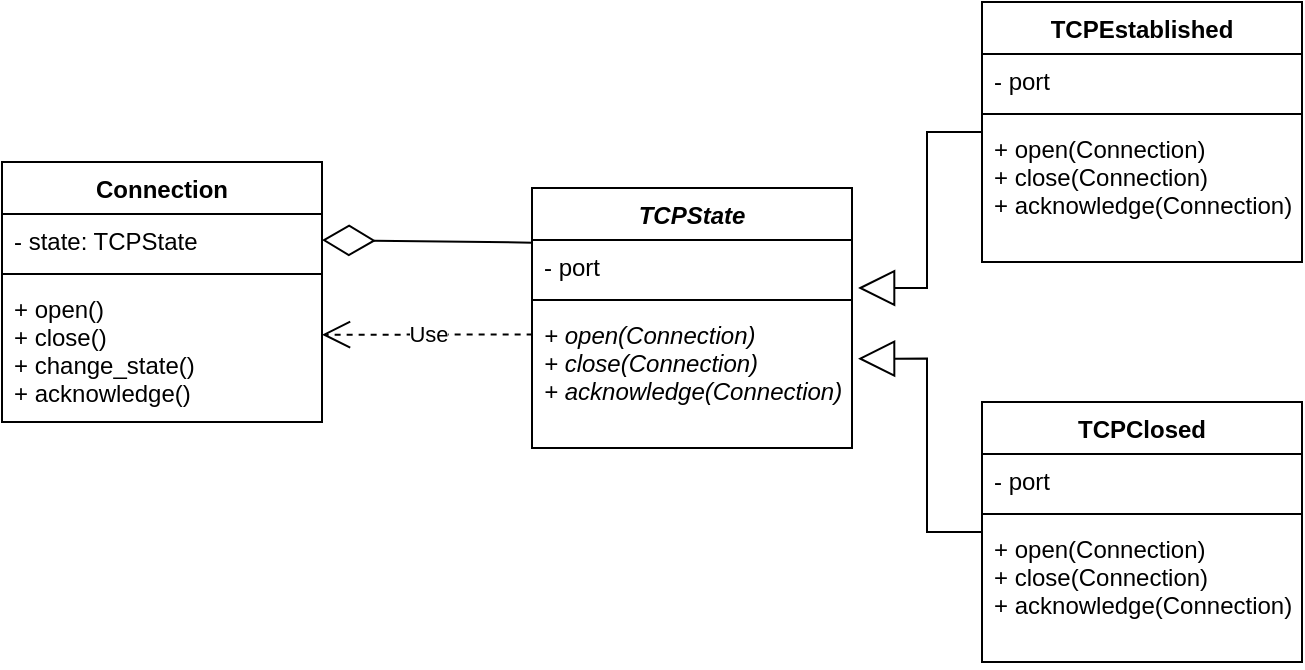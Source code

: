 <mxfile version="21.1.2" type="device">
  <diagram name="Page-1" id="OroENBTkaaBtJ5cv3Bok">
    <mxGraphModel dx="1221" dy="831" grid="1" gridSize="10" guides="1" tooltips="1" connect="1" arrows="1" fold="1" page="1" pageScale="1" pageWidth="850" pageHeight="1100" math="0" shadow="0">
      <root>
        <mxCell id="0" />
        <mxCell id="1" parent="0" />
        <mxCell id="RFIePv1lppIgH8Q_lE0S-1" value="Connection" style="swimlane;fontStyle=1;align=center;verticalAlign=top;childLayout=stackLayout;horizontal=1;startSize=26;horizontalStack=0;resizeParent=1;resizeParentMax=0;resizeLast=0;collapsible=1;marginBottom=0;" parent="1" vertex="1">
          <mxGeometry x="80" y="160" width="160" height="130" as="geometry" />
        </mxCell>
        <mxCell id="RFIePv1lppIgH8Q_lE0S-2" value="- state: TCPState" style="text;strokeColor=none;fillColor=none;align=left;verticalAlign=top;spacingLeft=4;spacingRight=4;overflow=hidden;rotatable=0;points=[[0,0.5],[1,0.5]];portConstraint=eastwest;" parent="RFIePv1lppIgH8Q_lE0S-1" vertex="1">
          <mxGeometry y="26" width="160" height="26" as="geometry" />
        </mxCell>
        <mxCell id="RFIePv1lppIgH8Q_lE0S-3" value="" style="line;strokeWidth=1;fillColor=none;align=left;verticalAlign=middle;spacingTop=-1;spacingLeft=3;spacingRight=3;rotatable=0;labelPosition=right;points=[];portConstraint=eastwest;strokeColor=inherit;" parent="RFIePv1lppIgH8Q_lE0S-1" vertex="1">
          <mxGeometry y="52" width="160" height="8" as="geometry" />
        </mxCell>
        <mxCell id="RFIePv1lppIgH8Q_lE0S-4" value="+ open()&#xa;+ close()&#xa;+ change_state()&#xa;+ acknowledge()" style="text;strokeColor=none;fillColor=none;align=left;verticalAlign=top;spacingLeft=4;spacingRight=4;overflow=hidden;rotatable=0;points=[[0,0.5],[1,0.5]];portConstraint=eastwest;" parent="RFIePv1lppIgH8Q_lE0S-1" vertex="1">
          <mxGeometry y="60" width="160" height="70" as="geometry" />
        </mxCell>
        <mxCell id="RFIePv1lppIgH8Q_lE0S-5" value="TCPState" style="swimlane;fontStyle=3;align=center;verticalAlign=top;childLayout=stackLayout;horizontal=1;startSize=26;horizontalStack=0;resizeParent=1;resizeParentMax=0;resizeLast=0;collapsible=1;marginBottom=0;" parent="1" vertex="1">
          <mxGeometry x="345" y="173" width="160" height="130" as="geometry" />
        </mxCell>
        <mxCell id="RFIePv1lppIgH8Q_lE0S-6" value="- port" style="text;strokeColor=none;fillColor=none;align=left;verticalAlign=top;spacingLeft=4;spacingRight=4;overflow=hidden;rotatable=0;points=[[0,0.5],[1,0.5]];portConstraint=eastwest;fontStyle=0" parent="RFIePv1lppIgH8Q_lE0S-5" vertex="1">
          <mxGeometry y="26" width="160" height="26" as="geometry" />
        </mxCell>
        <mxCell id="RFIePv1lppIgH8Q_lE0S-7" value="" style="line;strokeWidth=1;fillColor=none;align=left;verticalAlign=middle;spacingTop=-1;spacingLeft=3;spacingRight=3;rotatable=0;labelPosition=right;points=[];portConstraint=eastwest;strokeColor=inherit;" parent="RFIePv1lppIgH8Q_lE0S-5" vertex="1">
          <mxGeometry y="52" width="160" height="8" as="geometry" />
        </mxCell>
        <mxCell id="RFIePv1lppIgH8Q_lE0S-8" value="+ open(Connection)&#xa;+ close(Connection)&#xa;+ acknowledge(Connection)" style="text;strokeColor=none;fillColor=none;align=left;verticalAlign=top;spacingLeft=4;spacingRight=4;overflow=hidden;rotatable=0;points=[[0,0.5],[1,0.5]];portConstraint=eastwest;fontStyle=2" parent="RFIePv1lppIgH8Q_lE0S-5" vertex="1">
          <mxGeometry y="60" width="160" height="70" as="geometry" />
        </mxCell>
        <mxCell id="RFIePv1lppIgH8Q_lE0S-17" style="edgeStyle=orthogonalEdgeStyle;rounded=0;orthogonalLoop=1;jettySize=auto;html=1;entryX=1.019;entryY=0.923;entryDx=0;entryDy=0;entryPerimeter=0;endArrow=block;endFill=0;endSize=16;" parent="1" source="RFIePv1lppIgH8Q_lE0S-9" target="RFIePv1lppIgH8Q_lE0S-6" edge="1">
          <mxGeometry relative="1" as="geometry" />
        </mxCell>
        <mxCell id="RFIePv1lppIgH8Q_lE0S-9" value="TCPEstablished" style="swimlane;fontStyle=1;align=center;verticalAlign=top;childLayout=stackLayout;horizontal=1;startSize=26;horizontalStack=0;resizeParent=1;resizeParentMax=0;resizeLast=0;collapsible=1;marginBottom=0;" parent="1" vertex="1">
          <mxGeometry x="570" y="80" width="160" height="130" as="geometry" />
        </mxCell>
        <mxCell id="RFIePv1lppIgH8Q_lE0S-10" value="- port" style="text;strokeColor=none;fillColor=none;align=left;verticalAlign=top;spacingLeft=4;spacingRight=4;overflow=hidden;rotatable=0;points=[[0,0.5],[1,0.5]];portConstraint=eastwest;" parent="RFIePv1lppIgH8Q_lE0S-9" vertex="1">
          <mxGeometry y="26" width="160" height="26" as="geometry" />
        </mxCell>
        <mxCell id="RFIePv1lppIgH8Q_lE0S-11" value="" style="line;strokeWidth=1;fillColor=none;align=left;verticalAlign=middle;spacingTop=-1;spacingLeft=3;spacingRight=3;rotatable=0;labelPosition=right;points=[];portConstraint=eastwest;strokeColor=inherit;" parent="RFIePv1lppIgH8Q_lE0S-9" vertex="1">
          <mxGeometry y="52" width="160" height="8" as="geometry" />
        </mxCell>
        <mxCell id="RFIePv1lppIgH8Q_lE0S-12" value="+ open(Connection)&#xa;+ close(Connection)&#xa;+ acknowledge(Connection)" style="text;strokeColor=none;fillColor=none;align=left;verticalAlign=top;spacingLeft=4;spacingRight=4;overflow=hidden;rotatable=0;points=[[0,0.5],[1,0.5]];portConstraint=eastwest;" parent="RFIePv1lppIgH8Q_lE0S-9" vertex="1">
          <mxGeometry y="60" width="160" height="70" as="geometry" />
        </mxCell>
        <mxCell id="RFIePv1lppIgH8Q_lE0S-18" style="edgeStyle=orthogonalEdgeStyle;rounded=0;orthogonalLoop=1;jettySize=auto;html=1;entryX=1.019;entryY=0.362;entryDx=0;entryDy=0;entryPerimeter=0;endArrow=block;endFill=0;endSize=16;" parent="1" source="RFIePv1lppIgH8Q_lE0S-13" target="RFIePv1lppIgH8Q_lE0S-8" edge="1">
          <mxGeometry relative="1" as="geometry" />
        </mxCell>
        <mxCell id="RFIePv1lppIgH8Q_lE0S-13" value="TCPClosed" style="swimlane;fontStyle=1;align=center;verticalAlign=top;childLayout=stackLayout;horizontal=1;startSize=26;horizontalStack=0;resizeParent=1;resizeParentMax=0;resizeLast=0;collapsible=1;marginBottom=0;" parent="1" vertex="1">
          <mxGeometry x="570" y="280" width="160" height="130" as="geometry" />
        </mxCell>
        <mxCell id="RFIePv1lppIgH8Q_lE0S-14" value="- port" style="text;strokeColor=none;fillColor=none;align=left;verticalAlign=top;spacingLeft=4;spacingRight=4;overflow=hidden;rotatable=0;points=[[0,0.5],[1,0.5]];portConstraint=eastwest;" parent="RFIePv1lppIgH8Q_lE0S-13" vertex="1">
          <mxGeometry y="26" width="160" height="26" as="geometry" />
        </mxCell>
        <mxCell id="RFIePv1lppIgH8Q_lE0S-15" value="" style="line;strokeWidth=1;fillColor=none;align=left;verticalAlign=middle;spacingTop=-1;spacingLeft=3;spacingRight=3;rotatable=0;labelPosition=right;points=[];portConstraint=eastwest;strokeColor=inherit;" parent="RFIePv1lppIgH8Q_lE0S-13" vertex="1">
          <mxGeometry y="52" width="160" height="8" as="geometry" />
        </mxCell>
        <mxCell id="RFIePv1lppIgH8Q_lE0S-16" value="+ open(Connection)&#xa;+ close(Connection)&#xa;+ acknowledge(Connection)" style="text;strokeColor=none;fillColor=none;align=left;verticalAlign=top;spacingLeft=4;spacingRight=4;overflow=hidden;rotatable=0;points=[[0,0.5],[1,0.5]];portConstraint=eastwest;" parent="RFIePv1lppIgH8Q_lE0S-13" vertex="1">
          <mxGeometry y="60" width="160" height="70" as="geometry" />
        </mxCell>
        <mxCell id="RFIePv1lppIgH8Q_lE0S-19" value="" style="endArrow=diamondThin;endFill=0;endSize=24;html=1;rounded=0;entryX=1;entryY=0.5;entryDx=0;entryDy=0;exitX=0.002;exitY=0.051;exitDx=0;exitDy=0;exitPerimeter=0;" parent="1" source="RFIePv1lppIgH8Q_lE0S-6" target="RFIePv1lppIgH8Q_lE0S-2" edge="1">
          <mxGeometry width="160" relative="1" as="geometry">
            <mxPoint x="340" y="420" as="sourcePoint" />
            <mxPoint x="500" y="420" as="targetPoint" />
          </mxGeometry>
        </mxCell>
        <mxCell id="RFIePv1lppIgH8Q_lE0S-20" value="Use" style="endArrow=open;endSize=12;dashed=1;html=1;rounded=0;exitX=0.002;exitY=0.19;exitDx=0;exitDy=0;exitPerimeter=0;entryX=1;entryY=0.376;entryDx=0;entryDy=0;entryPerimeter=0;" parent="1" source="RFIePv1lppIgH8Q_lE0S-8" target="RFIePv1lppIgH8Q_lE0S-4" edge="1">
          <mxGeometry width="160" relative="1" as="geometry">
            <mxPoint x="340" y="420" as="sourcePoint" />
            <mxPoint x="500" y="420" as="targetPoint" />
          </mxGeometry>
        </mxCell>
      </root>
    </mxGraphModel>
  </diagram>
</mxfile>
